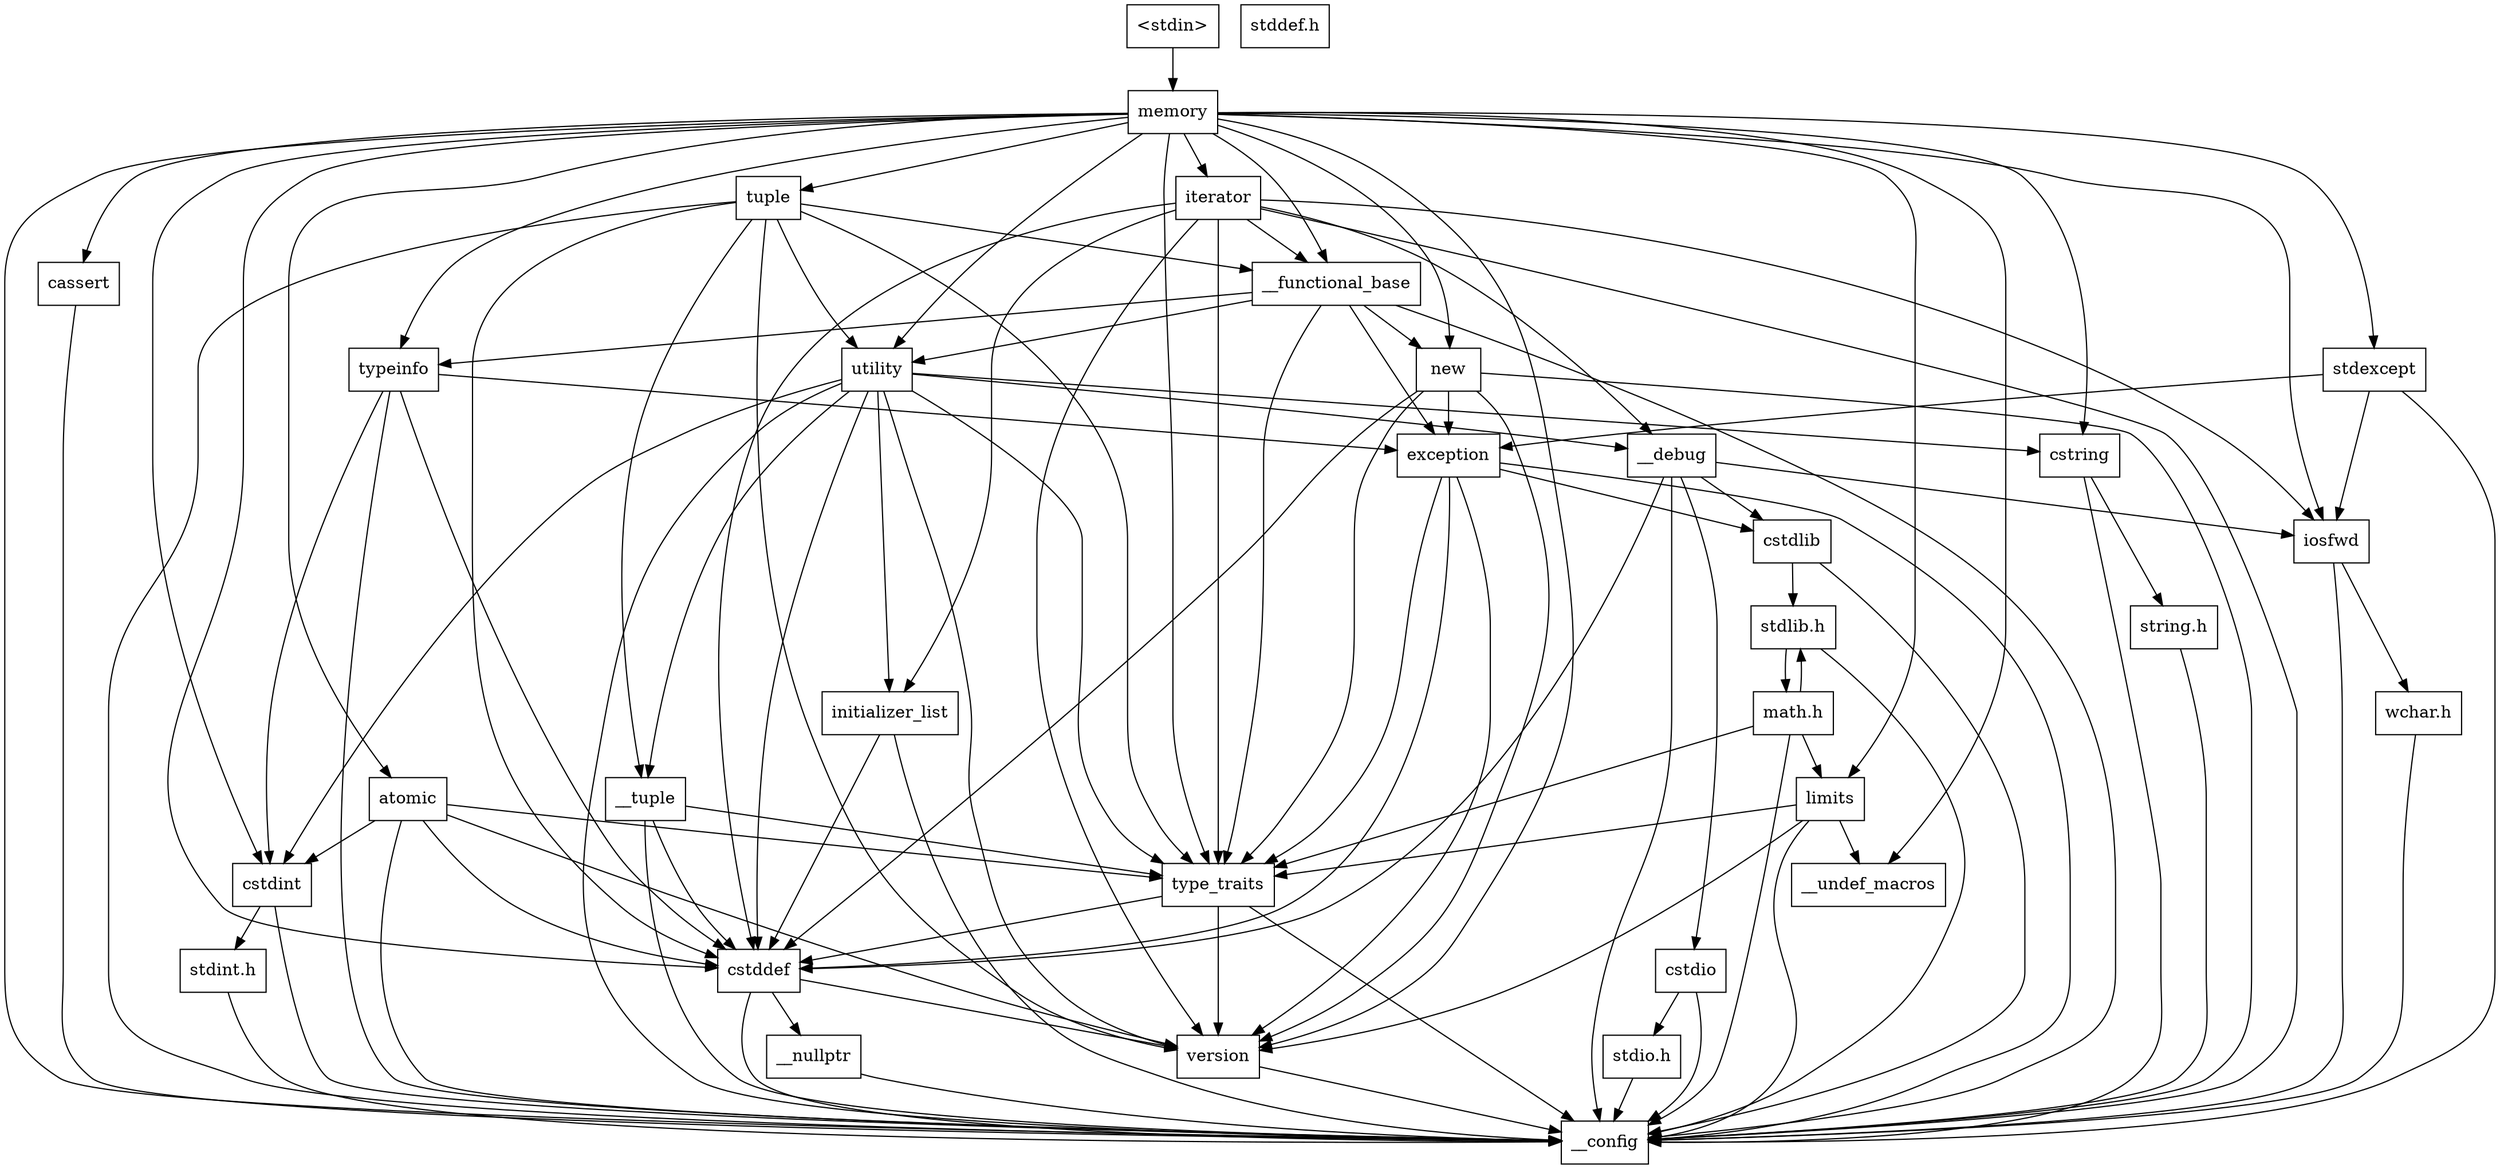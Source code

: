 digraph "dependencies" {
  header_0 [ shape="box", label="\<stdin\>" ];
  header_1 [ shape="box", label="memory" ];
  header_102 [ shape="box", label="iterator" ];
  header_103 [ shape="box", label="__functional_base" ];
  header_104 [ shape="box", label="tuple" ];
  header_105 [ shape="box", label="stdexcept" ];
  header_106 [ shape="box", label="cassert" ];
  header_108 [ shape="box", label="atomic" ];
  header_11 [ shape="box", label="type_traits" ];
  header_12 [ shape="box", label="cstddef" ];
  header_13 [ shape="box", label="version" ];
  header_16 [ shape="box", label="__nullptr" ];
  header_17 [ shape="box", label="typeinfo" ];
  header_18 [ shape="box", label="exception" ];
  header_19 [ shape="box", label="cstdlib" ];
  header_2 [ shape="box", label="__config" ];
  header_20 [ shape="box", label="stdlib.h" ];
  header_23 [ shape="box", label="stddef.h" ];
  header_54 [ shape="box", label="math.h" ];
  header_66 [ shape="box", label="limits" ];
  header_67 [ shape="box", label="__undef_macros" ];
  header_68 [ shape="box", label="cstdint" ];
  header_69 [ shape="box", label="stdint.h" ];
  header_74 [ shape="box", label="new" ];
  header_75 [ shape="box", label="utility" ];
  header_76 [ shape="box", label="__tuple" ];
  header_77 [ shape="box", label="initializer_list" ];
  header_78 [ shape="box", label="cstring" ];
  header_79 [ shape="box", label="string.h" ];
  header_82 [ shape="box", label="__debug" ];
  header_83 [ shape="box", label="iosfwd" ];
  header_84 [ shape="box", label="wchar.h" ];
  header_92 [ shape="box", label="cstdio" ];
  header_93 [ shape="box", label="stdio.h" ];
  header_66 -> header_2;
  header_66 -> header_11;
  header_66 -> header_67;
  header_66 -> header_13;
  header_69 -> header_2;
  header_68 -> header_69;
  header_68 -> header_2;
  header_76 -> header_2;
  header_76 -> header_11;
  header_76 -> header_12;
  header_77 -> header_2;
  header_77 -> header_12;
  header_74 -> header_18;
  header_74 -> header_2;
  header_74 -> header_11;
  header_74 -> header_12;
  header_74 -> header_13;
  header_75 -> header_11;
  header_75 -> header_12;
  header_75 -> header_13;
  header_75 -> header_82;
  header_75 -> header_76;
  header_75 -> header_77;
  header_75 -> header_68;
  header_75 -> header_2;
  header_75 -> header_78;
  header_78 -> header_79;
  header_78 -> header_2;
  header_79 -> header_2;
  header_105 -> header_83;
  header_105 -> header_18;
  header_105 -> header_2;
  header_104 -> header_11;
  header_104 -> header_12;
  header_104 -> header_13;
  header_104 -> header_76;
  header_104 -> header_75;
  header_104 -> header_2;
  header_104 -> header_103;
  header_106 -> header_2;
  header_0 -> header_1;
  header_1 -> header_17;
  header_1 -> header_11;
  header_1 -> header_12;
  header_1 -> header_13;
  header_1 -> header_104;
  header_1 -> header_66;
  header_1 -> header_105;
  header_1 -> header_2;
  header_1 -> header_108;
  header_1 -> header_74;
  header_1 -> header_75;
  header_1 -> header_83;
  header_1 -> header_68;
  header_1 -> header_67;
  header_1 -> header_106;
  header_1 -> header_78;
  header_1 -> header_103;
  header_1 -> header_102;
  header_54 -> header_66;
  header_54 -> header_2;
  header_54 -> header_20;
  header_54 -> header_11;
  header_20 -> header_2;
  header_20 -> header_54;
  header_108 -> header_68;
  header_108 -> header_2;
  header_108 -> header_11;
  header_108 -> header_12;
  header_108 -> header_13;
  header_83 -> header_2;
  header_83 -> header_84;
  header_82 -> header_83;
  header_82 -> header_2;
  header_82 -> header_19;
  header_82 -> header_92;
  header_82 -> header_12;
  header_84 -> header_2;
  header_103 -> header_17;
  header_103 -> header_11;
  header_103 -> header_18;
  header_103 -> header_2;
  header_103 -> header_74;
  header_103 -> header_75;
  header_102 -> header_11;
  header_102 -> header_12;
  header_102 -> header_13;
  header_102 -> header_2;
  header_102 -> header_77;
  header_102 -> header_83;
  header_102 -> header_82;
  header_102 -> header_103;
  header_16 -> header_2;
  header_17 -> header_18;
  header_17 -> header_2;
  header_17 -> header_12;
  header_17 -> header_68;
  header_11 -> header_2;
  header_11 -> header_12;
  header_11 -> header_13;
  header_12 -> header_16;
  header_12 -> header_2;
  header_12 -> header_13;
  header_13 -> header_2;
  header_18 -> header_13;
  header_18 -> header_2;
  header_18 -> header_11;
  header_18 -> header_12;
  header_18 -> header_19;
  header_19 -> header_2;
  header_19 -> header_20;
  header_92 -> header_2;
  header_92 -> header_93;
  header_93 -> header_2;
}